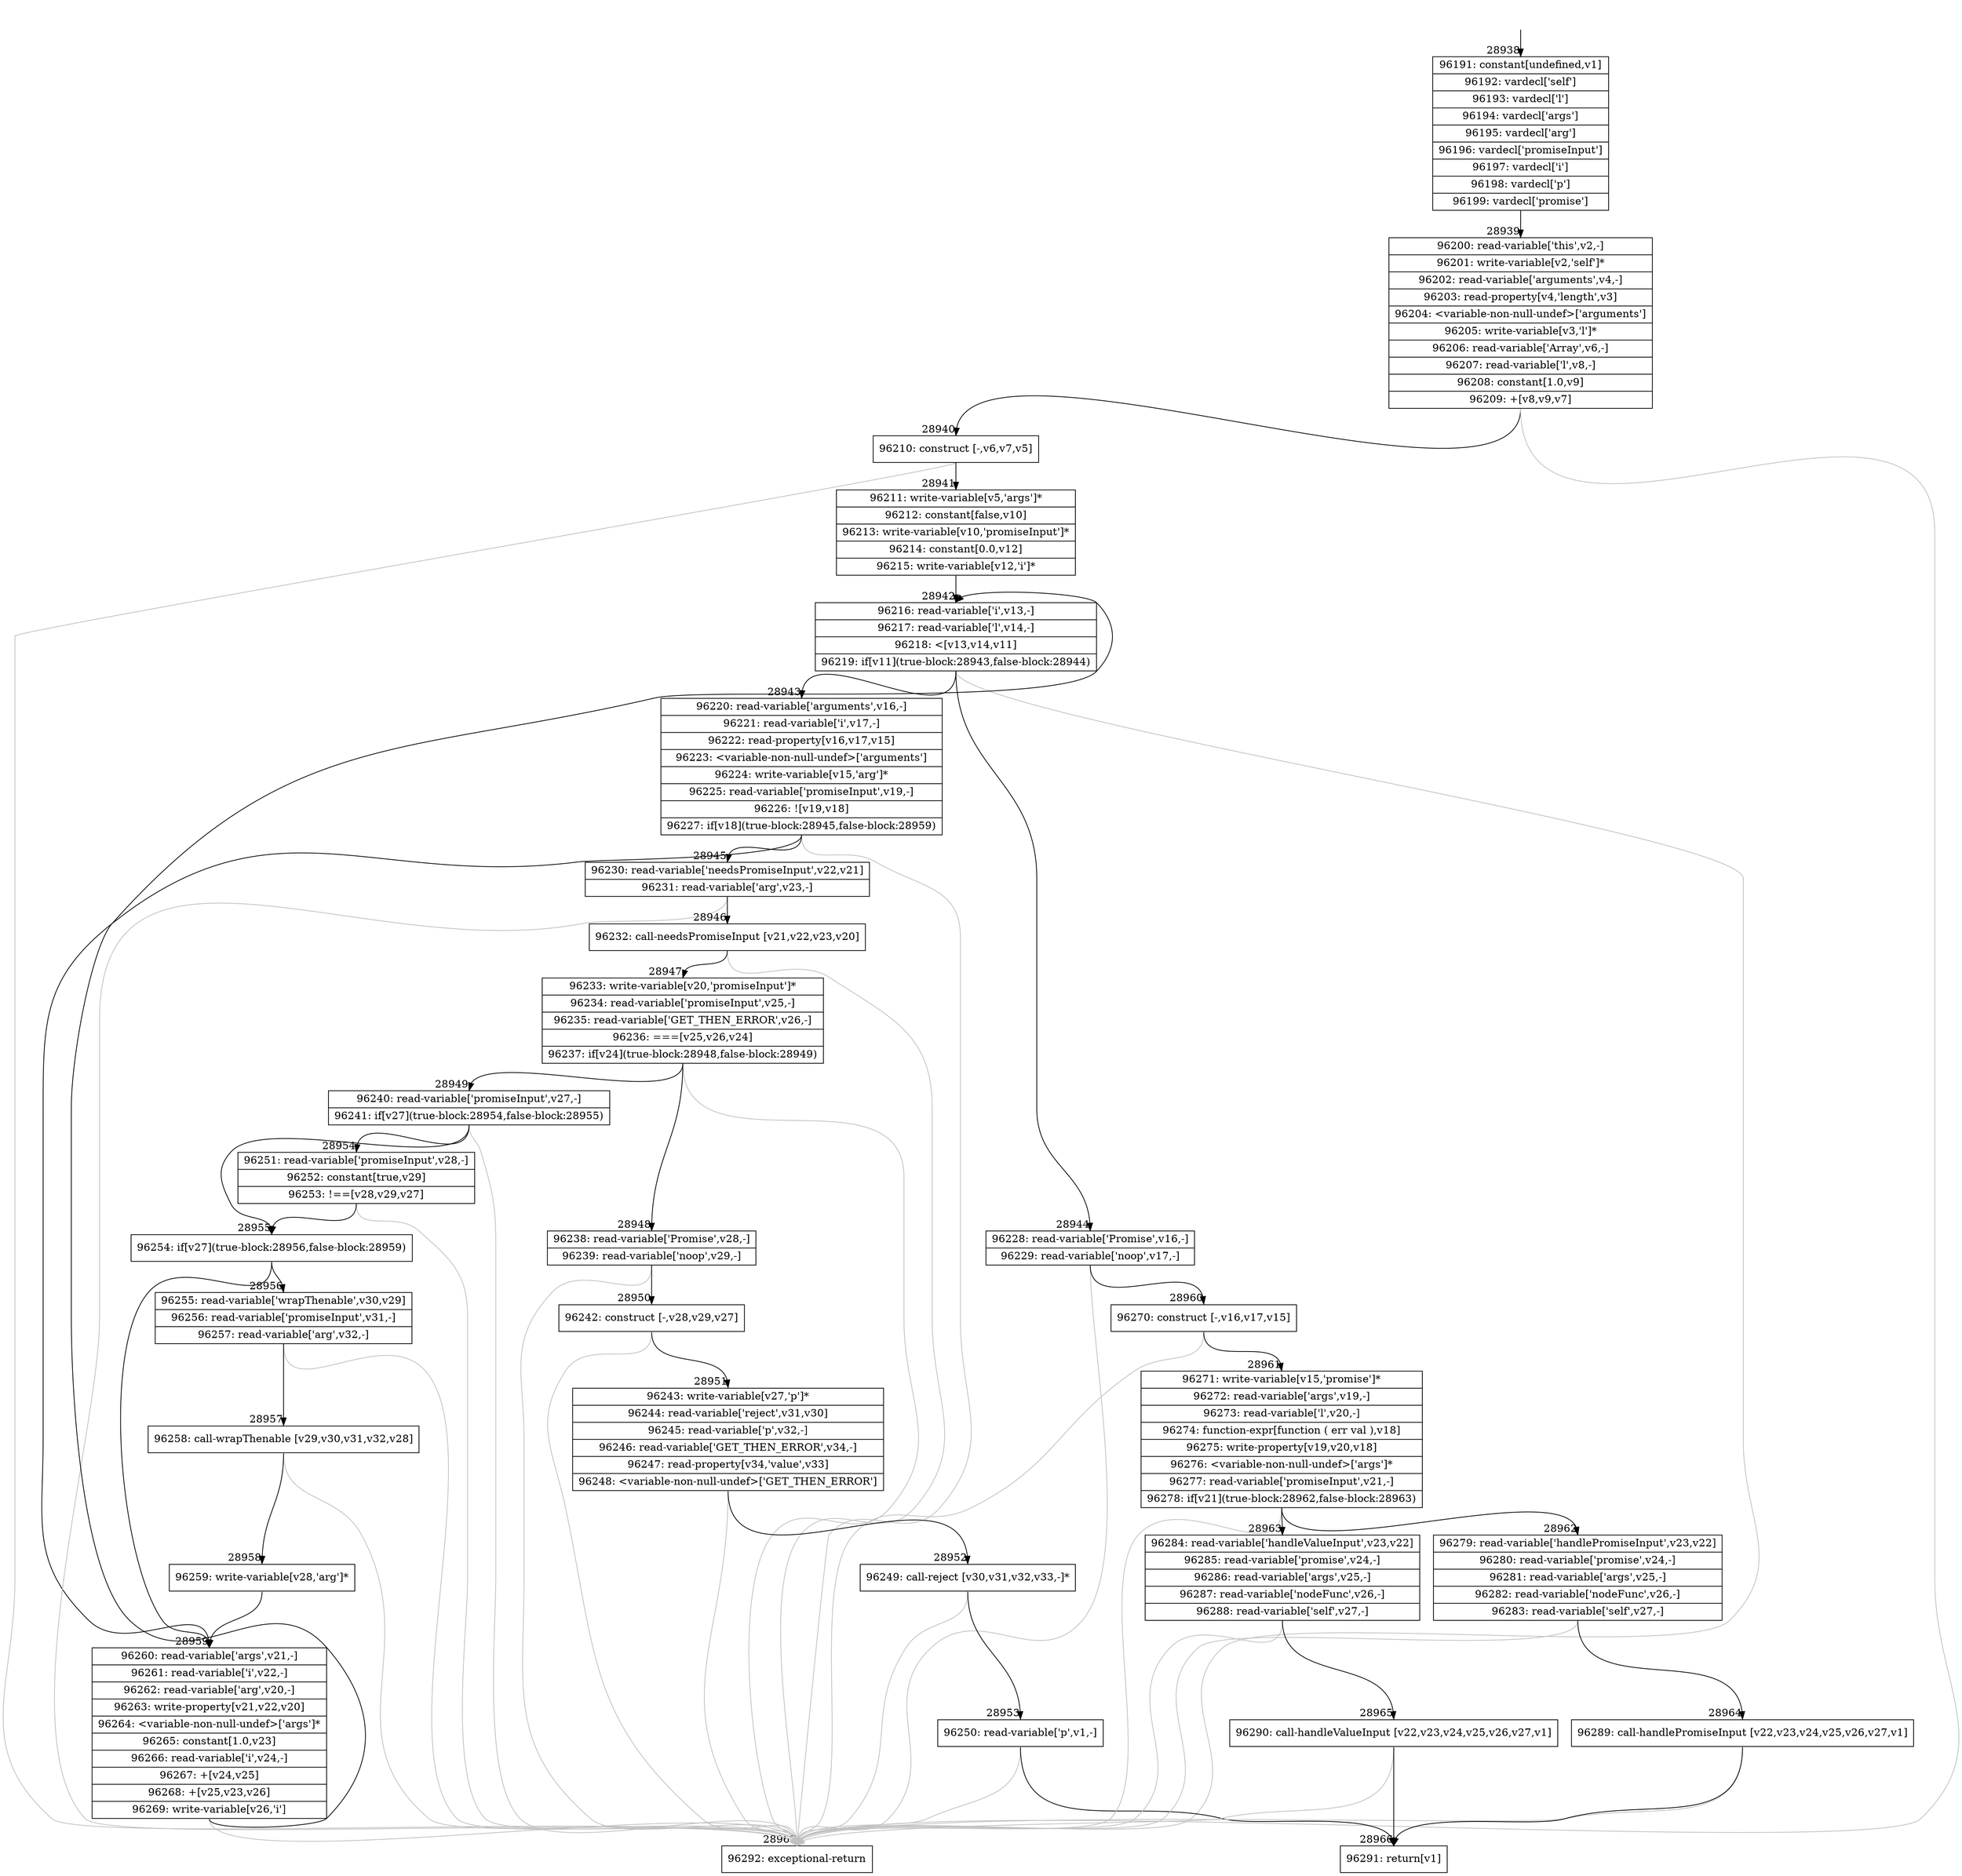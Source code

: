digraph {
rankdir="TD"
BB_entry2556[shape=none,label=""];
BB_entry2556 -> BB28938 [tailport=s, headport=n, headlabel="    28938"]
BB28938 [shape=record label="{96191: constant[undefined,v1]|96192: vardecl['self']|96193: vardecl['l']|96194: vardecl['args']|96195: vardecl['arg']|96196: vardecl['promiseInput']|96197: vardecl['i']|96198: vardecl['p']|96199: vardecl['promise']}" ] 
BB28938 -> BB28939 [tailport=s, headport=n, headlabel="      28939"]
BB28939 [shape=record label="{96200: read-variable['this',v2,-]|96201: write-variable[v2,'self']*|96202: read-variable['arguments',v4,-]|96203: read-property[v4,'length',v3]|96204: \<variable-non-null-undef\>['arguments']|96205: write-variable[v3,'l']*|96206: read-variable['Array',v6,-]|96207: read-variable['l',v8,-]|96208: constant[1.0,v9]|96209: +[v8,v9,v7]}" ] 
BB28939 -> BB28940 [tailport=s, headport=n, headlabel="      28940"]
BB28939 -> BB28967 [tailport=s, headport=n, color=gray, headlabel="      28967"]
BB28940 [shape=record label="{96210: construct [-,v6,v7,v5]}" ] 
BB28940 -> BB28941 [tailport=s, headport=n, headlabel="      28941"]
BB28940 -> BB28967 [tailport=s, headport=n, color=gray]
BB28941 [shape=record label="{96211: write-variable[v5,'args']*|96212: constant[false,v10]|96213: write-variable[v10,'promiseInput']*|96214: constant[0.0,v12]|96215: write-variable[v12,'i']*}" ] 
BB28941 -> BB28942 [tailport=s, headport=n, headlabel="      28942"]
BB28942 [shape=record label="{96216: read-variable['i',v13,-]|96217: read-variable['l',v14,-]|96218: \<[v13,v14,v11]|96219: if[v11](true-block:28943,false-block:28944)}" ] 
BB28942 -> BB28943 [tailport=s, headport=n, headlabel="      28943"]
BB28942 -> BB28944 [tailport=s, headport=n, headlabel="      28944"]
BB28942 -> BB28967 [tailport=s, headport=n, color=gray]
BB28943 [shape=record label="{96220: read-variable['arguments',v16,-]|96221: read-variable['i',v17,-]|96222: read-property[v16,v17,v15]|96223: \<variable-non-null-undef\>['arguments']|96224: write-variable[v15,'arg']*|96225: read-variable['promiseInput',v19,-]|96226: ![v19,v18]|96227: if[v18](true-block:28945,false-block:28959)}" ] 
BB28943 -> BB28945 [tailport=s, headport=n, headlabel="      28945"]
BB28943 -> BB28959 [tailport=s, headport=n, headlabel="      28959"]
BB28943 -> BB28967 [tailport=s, headport=n, color=gray]
BB28944 [shape=record label="{96228: read-variable['Promise',v16,-]|96229: read-variable['noop',v17,-]}" ] 
BB28944 -> BB28960 [tailport=s, headport=n, headlabel="      28960"]
BB28944 -> BB28967 [tailport=s, headport=n, color=gray]
BB28945 [shape=record label="{96230: read-variable['needsPromiseInput',v22,v21]|96231: read-variable['arg',v23,-]}" ] 
BB28945 -> BB28946 [tailport=s, headport=n, headlabel="      28946"]
BB28945 -> BB28967 [tailport=s, headport=n, color=gray]
BB28946 [shape=record label="{96232: call-needsPromiseInput [v21,v22,v23,v20]}" ] 
BB28946 -> BB28947 [tailport=s, headport=n, headlabel="      28947"]
BB28946 -> BB28967 [tailport=s, headport=n, color=gray]
BB28947 [shape=record label="{96233: write-variable[v20,'promiseInput']*|96234: read-variable['promiseInput',v25,-]|96235: read-variable['GET_THEN_ERROR',v26,-]|96236: ===[v25,v26,v24]|96237: if[v24](true-block:28948,false-block:28949)}" ] 
BB28947 -> BB28948 [tailport=s, headport=n, headlabel="      28948"]
BB28947 -> BB28949 [tailport=s, headport=n, headlabel="      28949"]
BB28947 -> BB28967 [tailport=s, headport=n, color=gray]
BB28948 [shape=record label="{96238: read-variable['Promise',v28,-]|96239: read-variable['noop',v29,-]}" ] 
BB28948 -> BB28950 [tailport=s, headport=n, headlabel="      28950"]
BB28948 -> BB28967 [tailport=s, headport=n, color=gray]
BB28949 [shape=record label="{96240: read-variable['promiseInput',v27,-]|96241: if[v27](true-block:28954,false-block:28955)}" ] 
BB28949 -> BB28955 [tailport=s, headport=n, headlabel="      28955"]
BB28949 -> BB28954 [tailport=s, headport=n, headlabel="      28954"]
BB28949 -> BB28967 [tailport=s, headport=n, color=gray]
BB28950 [shape=record label="{96242: construct [-,v28,v29,v27]}" ] 
BB28950 -> BB28951 [tailport=s, headport=n, headlabel="      28951"]
BB28950 -> BB28967 [tailport=s, headport=n, color=gray]
BB28951 [shape=record label="{96243: write-variable[v27,'p']*|96244: read-variable['reject',v31,v30]|96245: read-variable['p',v32,-]|96246: read-variable['GET_THEN_ERROR',v34,-]|96247: read-property[v34,'value',v33]|96248: \<variable-non-null-undef\>['GET_THEN_ERROR']}" ] 
BB28951 -> BB28952 [tailport=s, headport=n, headlabel="      28952"]
BB28951 -> BB28967 [tailport=s, headport=n, color=gray]
BB28952 [shape=record label="{96249: call-reject [v30,v31,v32,v33,-]*}" ] 
BB28952 -> BB28953 [tailport=s, headport=n, headlabel="      28953"]
BB28952 -> BB28967 [tailport=s, headport=n, color=gray]
BB28953 [shape=record label="{96250: read-variable['p',v1,-]}" ] 
BB28953 -> BB28966 [tailport=s, headport=n, headlabel="      28966"]
BB28953 -> BB28967 [tailport=s, headport=n, color=gray]
BB28954 [shape=record label="{96251: read-variable['promiseInput',v28,-]|96252: constant[true,v29]|96253: !==[v28,v29,v27]}" ] 
BB28954 -> BB28955 [tailport=s, headport=n]
BB28954 -> BB28967 [tailport=s, headport=n, color=gray]
BB28955 [shape=record label="{96254: if[v27](true-block:28956,false-block:28959)}" ] 
BB28955 -> BB28956 [tailport=s, headport=n, headlabel="      28956"]
BB28955 -> BB28959 [tailport=s, headport=n]
BB28956 [shape=record label="{96255: read-variable['wrapThenable',v30,v29]|96256: read-variable['promiseInput',v31,-]|96257: read-variable['arg',v32,-]}" ] 
BB28956 -> BB28957 [tailport=s, headport=n, headlabel="      28957"]
BB28956 -> BB28967 [tailport=s, headport=n, color=gray]
BB28957 [shape=record label="{96258: call-wrapThenable [v29,v30,v31,v32,v28]}" ] 
BB28957 -> BB28958 [tailport=s, headport=n, headlabel="      28958"]
BB28957 -> BB28967 [tailport=s, headport=n, color=gray]
BB28958 [shape=record label="{96259: write-variable[v28,'arg']*}" ] 
BB28958 -> BB28959 [tailport=s, headport=n]
BB28959 [shape=record label="{96260: read-variable['args',v21,-]|96261: read-variable['i',v22,-]|96262: read-variable['arg',v20,-]|96263: write-property[v21,v22,v20]|96264: \<variable-non-null-undef\>['args']*|96265: constant[1.0,v23]|96266: read-variable['i',v24,-]|96267: +[v24,v25]|96268: +[v25,v23,v26]|96269: write-variable[v26,'i']}" ] 
BB28959 -> BB28942 [tailport=s, headport=n]
BB28959 -> BB28967 [tailport=s, headport=n, color=gray]
BB28960 [shape=record label="{96270: construct [-,v16,v17,v15]}" ] 
BB28960 -> BB28961 [tailport=s, headport=n, headlabel="      28961"]
BB28960 -> BB28967 [tailport=s, headport=n, color=gray]
BB28961 [shape=record label="{96271: write-variable[v15,'promise']*|96272: read-variable['args',v19,-]|96273: read-variable['l',v20,-]|96274: function-expr[function ( err val ),v18]|96275: write-property[v19,v20,v18]|96276: \<variable-non-null-undef\>['args']*|96277: read-variable['promiseInput',v21,-]|96278: if[v21](true-block:28962,false-block:28963)}" ] 
BB28961 -> BB28962 [tailport=s, headport=n, headlabel="      28962"]
BB28961 -> BB28963 [tailport=s, headport=n, headlabel="      28963"]
BB28961 -> BB28967 [tailport=s, headport=n, color=gray]
BB28962 [shape=record label="{96279: read-variable['handlePromiseInput',v23,v22]|96280: read-variable['promise',v24,-]|96281: read-variable['args',v25,-]|96282: read-variable['nodeFunc',v26,-]|96283: read-variable['self',v27,-]}" ] 
BB28962 -> BB28964 [tailport=s, headport=n, headlabel="      28964"]
BB28962 -> BB28967 [tailport=s, headport=n, color=gray]
BB28963 [shape=record label="{96284: read-variable['handleValueInput',v23,v22]|96285: read-variable['promise',v24,-]|96286: read-variable['args',v25,-]|96287: read-variable['nodeFunc',v26,-]|96288: read-variable['self',v27,-]}" ] 
BB28963 -> BB28965 [tailport=s, headport=n, headlabel="      28965"]
BB28963 -> BB28967 [tailport=s, headport=n, color=gray]
BB28964 [shape=record label="{96289: call-handlePromiseInput [v22,v23,v24,v25,v26,v27,v1]}" ] 
BB28964 -> BB28966 [tailport=s, headport=n]
BB28964 -> BB28967 [tailport=s, headport=n, color=gray]
BB28965 [shape=record label="{96290: call-handleValueInput [v22,v23,v24,v25,v26,v27,v1]}" ] 
BB28965 -> BB28966 [tailport=s, headport=n]
BB28965 -> BB28967 [tailport=s, headport=n, color=gray]
BB28966 [shape=record label="{96291: return[v1]}" ] 
BB28967 [shape=record label="{96292: exceptional-return}" ] 
//#$~ 51967
}
